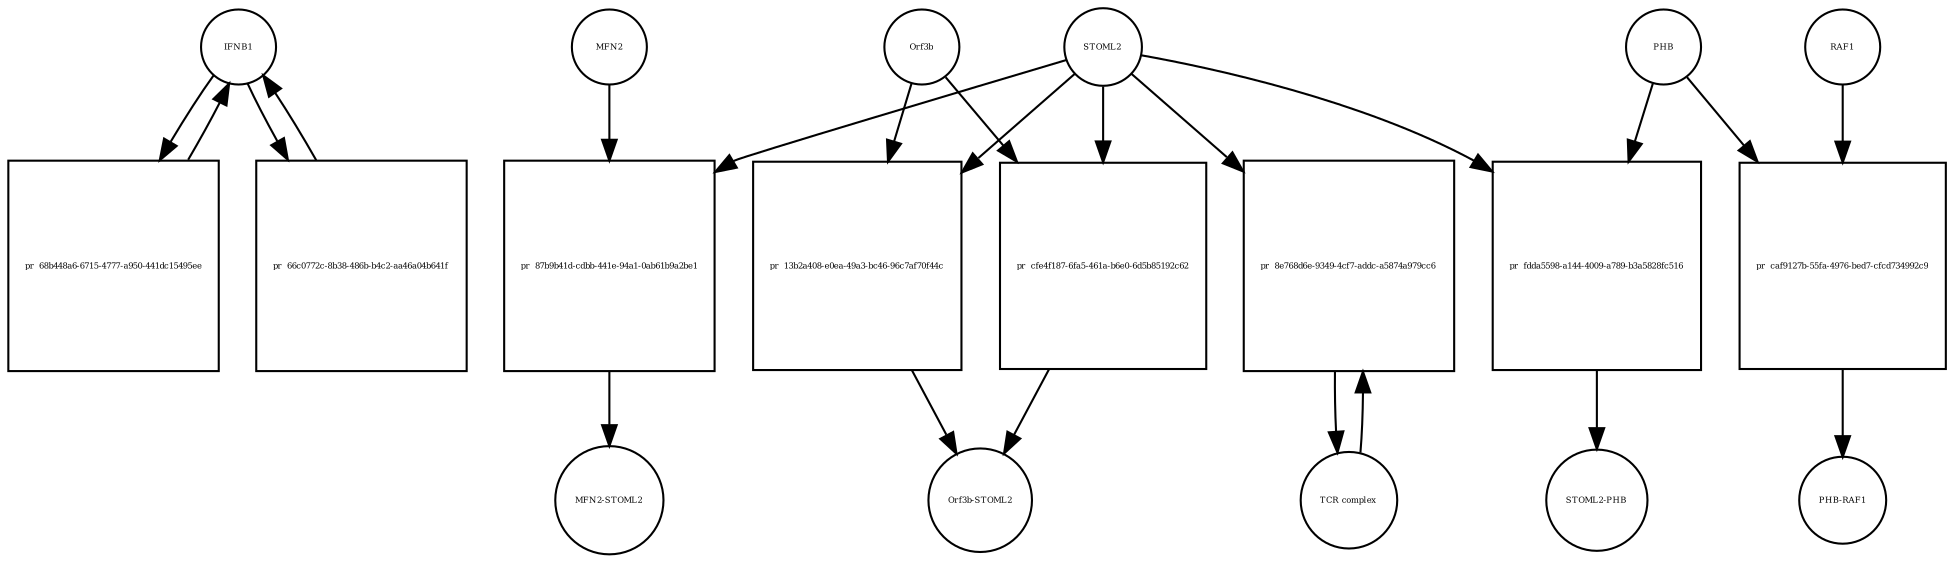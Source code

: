 strict digraph  {
IFNB1 [annotation=urn_miriam_uniprot_P01574, bipartite=0, cls=macromolecule, fontsize=4, label=IFNB1, shape=circle];
"pr_68b448a6-6715-4777-a950-441dc15495ee" [annotation="", bipartite=1, cls=process, fontsize=4, label="pr_68b448a6-6715-4777-a950-441dc15495ee", shape=square];
"pr_66c0772c-8b38-486b-b4c2-aa46a04b641f" [annotation="", bipartite=1, cls=process, fontsize=4, label="pr_66c0772c-8b38-486b-b4c2-aa46a04b641f", shape=square];
STOML2 [annotation=urn_miriam_pubmed_18641330, bipartite=0, cls="macromolecule multimer", fontsize=4, label=STOML2, shape=circle];
"pr_87b9b41d-cdbb-441e-94a1-0ab61b9a2be1" [annotation="", bipartite=1, cls=process, fontsize=4, label="pr_87b9b41d-cdbb-441e-94a1-0ab61b9a2be1", shape=square];
MFN2 [annotation=urn_miriam_uniprot_O95140, bipartite=0, cls=macromolecule, fontsize=4, label=MFN2, shape=circle];
"MFN2-STOML2" [annotation="", bipartite=0, cls=complex, fontsize=4, label="MFN2-STOML2", shape=circle];
Orf3b [annotation="", bipartite=0, cls=macromolecule, fontsize=4, label=Orf3b, shape=circle];
"pr_13b2a408-e0ea-49a3-bc46-96c7af70f44c" [annotation="", bipartite=1, cls=process, fontsize=4, label="pr_13b2a408-e0ea-49a3-bc46-96c7af70f44c", shape=square];
"Orf3b-STOML2" [annotation="", bipartite=0, cls=complex, fontsize=4, label="Orf3b-STOML2", shape=circle];
"pr_fdda5598-a144-4009-a789-b3a5828fc516" [annotation="", bipartite=1, cls=process, fontsize=4, label="pr_fdda5598-a144-4009-a789-b3a5828fc516", shape=square];
PHB [annotation=urn_miriam_uniprot_P35232, bipartite=0, cls=macromolecule, fontsize=4, label=PHB, shape=circle];
"STOML2-PHB" [annotation="", bipartite=0, cls=complex, fontsize=4, label="STOML2-PHB", shape=circle];
"pr_caf9127b-55fa-4976-bed7-cfcd734992c9" [annotation="", bipartite=1, cls=process, fontsize=4, label="pr_caf9127b-55fa-4976-bed7-cfcd734992c9", shape=square];
RAF1 [annotation=urn_miriam_uniprot_P04049, bipartite=0, cls=macromolecule, fontsize=4, label=RAF1, shape=circle];
"PHB-RAF1" [annotation="", bipartite=0, cls=complex, fontsize=4, label="PHB-RAF1", shape=circle];
"pr_cfe4f187-6fa5-461a-b6e0-6d5b85192c62" [annotation="", bipartite=1, cls=process, fontsize=4, label="pr_cfe4f187-6fa5-461a-b6e0-6d5b85192c62", shape=square];
"pr_8e768d6e-9349-4cf7-addc-a5874a979cc6" [annotation="", bipartite=1, cls=process, fontsize=4, label="pr_8e768d6e-9349-4cf7-addc-a5874a979cc6", shape=square];
"TCR complex" [annotation="urn_miriam_uniprot_P07766|urn_miriam_uniprot_P04234|urn_miriam_uniprot_P09693|urn_miriam_uniprot_P20963|urn_miriam_uniprot_P01848|urn_miriam_uniprot_Q9UJZ1|urn_miriam_uniprot_P0DSE2", bipartite=0, cls=complex, fontsize=4, label="TCR complex", shape=circle];
IFNB1 -> "pr_68b448a6-6715-4777-a950-441dc15495ee"  [annotation="", interaction_type=consumption];
IFNB1 -> "pr_66c0772c-8b38-486b-b4c2-aa46a04b641f"  [annotation="", interaction_type=consumption];
"pr_68b448a6-6715-4777-a950-441dc15495ee" -> IFNB1  [annotation="", interaction_type=production];
"pr_66c0772c-8b38-486b-b4c2-aa46a04b641f" -> IFNB1  [annotation="", interaction_type=production];
STOML2 -> "pr_87b9b41d-cdbb-441e-94a1-0ab61b9a2be1"  [annotation="", interaction_type=consumption];
STOML2 -> "pr_13b2a408-e0ea-49a3-bc46-96c7af70f44c"  [annotation="", interaction_type=consumption];
STOML2 -> "pr_fdda5598-a144-4009-a789-b3a5828fc516"  [annotation="", interaction_type=consumption];
STOML2 -> "pr_cfe4f187-6fa5-461a-b6e0-6d5b85192c62"  [annotation="", interaction_type=consumption];
STOML2 -> "pr_8e768d6e-9349-4cf7-addc-a5874a979cc6"  [annotation="", interaction_type=consumption];
"pr_87b9b41d-cdbb-441e-94a1-0ab61b9a2be1" -> "MFN2-STOML2"  [annotation="", interaction_type=production];
MFN2 -> "pr_87b9b41d-cdbb-441e-94a1-0ab61b9a2be1"  [annotation="", interaction_type=consumption];
Orf3b -> "pr_13b2a408-e0ea-49a3-bc46-96c7af70f44c"  [annotation="", interaction_type=consumption];
Orf3b -> "pr_cfe4f187-6fa5-461a-b6e0-6d5b85192c62"  [annotation="", interaction_type=consumption];
"pr_13b2a408-e0ea-49a3-bc46-96c7af70f44c" -> "Orf3b-STOML2"  [annotation="", interaction_type=production];
"pr_fdda5598-a144-4009-a789-b3a5828fc516" -> "STOML2-PHB"  [annotation="", interaction_type=production];
PHB -> "pr_fdda5598-a144-4009-a789-b3a5828fc516"  [annotation="", interaction_type=consumption];
PHB -> "pr_caf9127b-55fa-4976-bed7-cfcd734992c9"  [annotation="", interaction_type=consumption];
"pr_caf9127b-55fa-4976-bed7-cfcd734992c9" -> "PHB-RAF1"  [annotation="", interaction_type=production];
RAF1 -> "pr_caf9127b-55fa-4976-bed7-cfcd734992c9"  [annotation="", interaction_type=consumption];
"pr_cfe4f187-6fa5-461a-b6e0-6d5b85192c62" -> "Orf3b-STOML2"  [annotation="", interaction_type=production];
"pr_8e768d6e-9349-4cf7-addc-a5874a979cc6" -> "TCR complex"  [annotation="", interaction_type=production];
"TCR complex" -> "pr_8e768d6e-9349-4cf7-addc-a5874a979cc6"  [annotation="", interaction_type=consumption];
}
